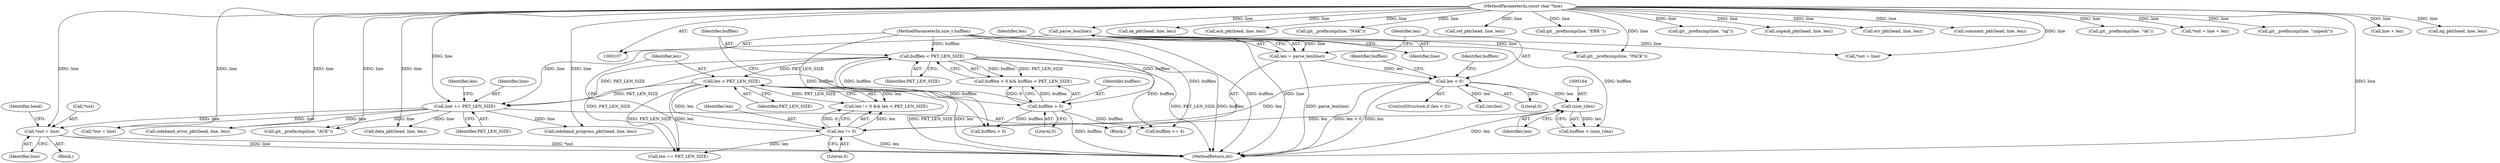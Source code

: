 digraph "0_libgit2_66e3774d279672ee51c3b54545a79d20d1ada834@pointer" {
"1000201" [label="(Call,*out = line)"];
"1000178" [label="(Call,line += PKT_LEN_SIZE)"];
"1000120" [label="(Call,bufflen < PKT_LEN_SIZE)"];
"1000117" [label="(Call,bufflen > 0)"];
"1000111" [label="(MethodParameterIn,size_t bufflen)"];
"1000173" [label="(Call,len < PKT_LEN_SIZE)"];
"1000170" [label="(Call,len != 0)"];
"1000130" [label="(Call,len < 0)"];
"1000125" [label="(Call,len = parse_len(line))"];
"1000127" [label="(Call,parse_len(line))"];
"1000109" [label="(MethodParameterIn,const char *line)"];
"1000163" [label="(Call,(size_t)len)"];
"1000128" [label="(Identifier,line)"];
"1000201" [label="(Call,*out = line)"];
"1000300" [label="(Call,ok_pkt(head, line, len))"];
"1000190" [label="(Call,*out = line)"];
"1000254" [label="(Call,ack_pkt(head, line, len))"];
"1000261" [label="(Call,git__prefixcmp(line, \"NAK\"))"];
"1000112" [label="(Block,)"];
"1000175" [label="(Identifier,PKT_LEN_SIZE)"];
"1000182" [label="(Call,len == PKT_LEN_SIZE)"];
"1000117" [label="(Call,bufflen > 0)"];
"1000119" [label="(Literal,0)"];
"1000249" [label="(Call,git__prefixcmp(line, \"ACK\"))"];
"1000109" [label="(MethodParameterIn,const char *line)"];
"1000163" [label="(Call,(size_t)len)"];
"1000331" [label="(Call,ref_pkt(head, line, len))"];
"1000122" [label="(Identifier,PKT_LEN_SIZE)"];
"1000169" [label="(Call,len != 0 && len < PKT_LEN_SIZE)"];
"1000179" [label="(Identifier,line)"];
"1000271" [label="(Call,git__prefixcmp(line, \"ERR \"))"];
"1000120" [label="(Call,bufflen < PKT_LEN_SIZE)"];
"1000218" [label="(Call,data_pkt(head, line, len))"];
"1000174" [label="(Identifier,len)"];
"1000307" [label="(Call,git__prefixcmp(line, \"ng\"))"];
"1000170" [label="(Call,len != 0)"];
"1000171" [label="(Identifier,len)"];
"1000159" [label="(Identifier,bufflen)"];
"1000140" [label="(Call,git__prefixcmp(line, \"PACK\"))"];
"1000202" [label="(Call,*out)"];
"1000145" [label="(Call,*out = line)"];
"1000200" [label="(Block,)"];
"1000178" [label="(Call,line += PKT_LEN_SIZE)"];
"1000180" [label="(Identifier,PKT_LEN_SIZE)"];
"1000161" [label="(Call,bufflen < (size_t)len)"];
"1000324" [label="(Call,unpack_pkt(head, line, len))"];
"1000125" [label="(Call,len = parse_len(line))"];
"1000131" [label="(Identifier,len)"];
"1000276" [label="(Call,err_pkt(head, line, len))"];
"1000288" [label="(Call,comment_pkt(head, line, len))"];
"1000204" [label="(Identifier,line)"];
"1000242" [label="(Call,sideband_error_pkt(head, line, len))"];
"1000153" [label="(Call,(int)len)"];
"1000116" [label="(Call,bufflen > 0 && bufflen < PKT_LEN_SIZE)"];
"1000295" [label="(Call,git__prefixcmp(line, \"ok\"))"];
"1000335" [label="(Call,*out = line + len)"];
"1000137" [label="(Identifier,bufflen)"];
"1000173" [label="(Call,len < PKT_LEN_SIZE)"];
"1000127" [label="(Call,parse_len(line))"];
"1000118" [label="(Identifier,bufflen)"];
"1000207" [label="(Identifier,head)"];
"1000132" [label="(Literal,0)"];
"1000165" [label="(Identifier,len)"];
"1000319" [label="(Call,git__prefixcmp(line, \"unpack\"))"];
"1000121" [label="(Identifier,bufflen)"];
"1000343" [label="(MethodReturn,int)"];
"1000230" [label="(Call,sideband_progress_pkt(head, line, len))"];
"1000338" [label="(Call,line + len)"];
"1000158" [label="(Call,bufflen > 0)"];
"1000136" [label="(Call,bufflen >= 4)"];
"1000130" [label="(Call,len < 0)"];
"1000129" [label="(ControlStructure,if (len < 0))"];
"1000183" [label="(Identifier,len)"];
"1000126" [label="(Identifier,len)"];
"1000111" [label="(MethodParameterIn,size_t bufflen)"];
"1000312" [label="(Call,ng_pkt(head, line, len))"];
"1000172" [label="(Literal,0)"];
"1000201" -> "1000200"  [label="AST: "];
"1000201" -> "1000204"  [label="CFG: "];
"1000202" -> "1000201"  [label="AST: "];
"1000204" -> "1000201"  [label="AST: "];
"1000207" -> "1000201"  [label="CFG: "];
"1000201" -> "1000343"  [label="DDG: line"];
"1000201" -> "1000343"  [label="DDG: *out"];
"1000178" -> "1000201"  [label="DDG: line"];
"1000109" -> "1000201"  [label="DDG: line"];
"1000178" -> "1000112"  [label="AST: "];
"1000178" -> "1000180"  [label="CFG: "];
"1000179" -> "1000178"  [label="AST: "];
"1000180" -> "1000178"  [label="AST: "];
"1000183" -> "1000178"  [label="CFG: "];
"1000120" -> "1000178"  [label="DDG: PKT_LEN_SIZE"];
"1000173" -> "1000178"  [label="DDG: PKT_LEN_SIZE"];
"1000127" -> "1000178"  [label="DDG: line"];
"1000109" -> "1000178"  [label="DDG: line"];
"1000178" -> "1000190"  [label="DDG: line"];
"1000178" -> "1000218"  [label="DDG: line"];
"1000178" -> "1000230"  [label="DDG: line"];
"1000178" -> "1000242"  [label="DDG: line"];
"1000178" -> "1000249"  [label="DDG: line"];
"1000120" -> "1000116"  [label="AST: "];
"1000120" -> "1000122"  [label="CFG: "];
"1000121" -> "1000120"  [label="AST: "];
"1000122" -> "1000120"  [label="AST: "];
"1000116" -> "1000120"  [label="CFG: "];
"1000120" -> "1000343"  [label="DDG: bufflen"];
"1000120" -> "1000343"  [label="DDG: PKT_LEN_SIZE"];
"1000120" -> "1000116"  [label="DDG: bufflen"];
"1000120" -> "1000116"  [label="DDG: PKT_LEN_SIZE"];
"1000117" -> "1000120"  [label="DDG: bufflen"];
"1000111" -> "1000120"  [label="DDG: bufflen"];
"1000120" -> "1000136"  [label="DDG: bufflen"];
"1000120" -> "1000158"  [label="DDG: bufflen"];
"1000120" -> "1000173"  [label="DDG: PKT_LEN_SIZE"];
"1000120" -> "1000182"  [label="DDG: PKT_LEN_SIZE"];
"1000117" -> "1000116"  [label="AST: "];
"1000117" -> "1000119"  [label="CFG: "];
"1000118" -> "1000117"  [label="AST: "];
"1000119" -> "1000117"  [label="AST: "];
"1000121" -> "1000117"  [label="CFG: "];
"1000116" -> "1000117"  [label="CFG: "];
"1000117" -> "1000343"  [label="DDG: bufflen"];
"1000117" -> "1000116"  [label="DDG: bufflen"];
"1000117" -> "1000116"  [label="DDG: 0"];
"1000111" -> "1000117"  [label="DDG: bufflen"];
"1000117" -> "1000136"  [label="DDG: bufflen"];
"1000117" -> "1000158"  [label="DDG: bufflen"];
"1000111" -> "1000107"  [label="AST: "];
"1000111" -> "1000343"  [label="DDG: bufflen"];
"1000111" -> "1000136"  [label="DDG: bufflen"];
"1000111" -> "1000158"  [label="DDG: bufflen"];
"1000111" -> "1000161"  [label="DDG: bufflen"];
"1000173" -> "1000169"  [label="AST: "];
"1000173" -> "1000175"  [label="CFG: "];
"1000174" -> "1000173"  [label="AST: "];
"1000175" -> "1000173"  [label="AST: "];
"1000169" -> "1000173"  [label="CFG: "];
"1000173" -> "1000343"  [label="DDG: len"];
"1000173" -> "1000343"  [label="DDG: PKT_LEN_SIZE"];
"1000173" -> "1000169"  [label="DDG: len"];
"1000173" -> "1000169"  [label="DDG: PKT_LEN_SIZE"];
"1000170" -> "1000173"  [label="DDG: len"];
"1000173" -> "1000182"  [label="DDG: len"];
"1000173" -> "1000182"  [label="DDG: PKT_LEN_SIZE"];
"1000170" -> "1000169"  [label="AST: "];
"1000170" -> "1000172"  [label="CFG: "];
"1000171" -> "1000170"  [label="AST: "];
"1000172" -> "1000170"  [label="AST: "];
"1000174" -> "1000170"  [label="CFG: "];
"1000169" -> "1000170"  [label="CFG: "];
"1000170" -> "1000343"  [label="DDG: len"];
"1000170" -> "1000169"  [label="DDG: len"];
"1000170" -> "1000169"  [label="DDG: 0"];
"1000130" -> "1000170"  [label="DDG: len"];
"1000163" -> "1000170"  [label="DDG: len"];
"1000170" -> "1000182"  [label="DDG: len"];
"1000130" -> "1000129"  [label="AST: "];
"1000130" -> "1000132"  [label="CFG: "];
"1000131" -> "1000130"  [label="AST: "];
"1000132" -> "1000130"  [label="AST: "];
"1000137" -> "1000130"  [label="CFG: "];
"1000159" -> "1000130"  [label="CFG: "];
"1000130" -> "1000343"  [label="DDG: len < 0"];
"1000130" -> "1000343"  [label="DDG: len"];
"1000125" -> "1000130"  [label="DDG: len"];
"1000130" -> "1000153"  [label="DDG: len"];
"1000130" -> "1000163"  [label="DDG: len"];
"1000125" -> "1000112"  [label="AST: "];
"1000125" -> "1000127"  [label="CFG: "];
"1000126" -> "1000125"  [label="AST: "];
"1000127" -> "1000125"  [label="AST: "];
"1000131" -> "1000125"  [label="CFG: "];
"1000125" -> "1000343"  [label="DDG: parse_len(line)"];
"1000127" -> "1000125"  [label="DDG: line"];
"1000127" -> "1000128"  [label="CFG: "];
"1000128" -> "1000127"  [label="AST: "];
"1000127" -> "1000343"  [label="DDG: line"];
"1000109" -> "1000127"  [label="DDG: line"];
"1000127" -> "1000140"  [label="DDG: line"];
"1000127" -> "1000145"  [label="DDG: line"];
"1000109" -> "1000107"  [label="AST: "];
"1000109" -> "1000343"  [label="DDG: line"];
"1000109" -> "1000140"  [label="DDG: line"];
"1000109" -> "1000145"  [label="DDG: line"];
"1000109" -> "1000190"  [label="DDG: line"];
"1000109" -> "1000218"  [label="DDG: line"];
"1000109" -> "1000230"  [label="DDG: line"];
"1000109" -> "1000242"  [label="DDG: line"];
"1000109" -> "1000249"  [label="DDG: line"];
"1000109" -> "1000254"  [label="DDG: line"];
"1000109" -> "1000261"  [label="DDG: line"];
"1000109" -> "1000271"  [label="DDG: line"];
"1000109" -> "1000276"  [label="DDG: line"];
"1000109" -> "1000288"  [label="DDG: line"];
"1000109" -> "1000295"  [label="DDG: line"];
"1000109" -> "1000300"  [label="DDG: line"];
"1000109" -> "1000307"  [label="DDG: line"];
"1000109" -> "1000312"  [label="DDG: line"];
"1000109" -> "1000319"  [label="DDG: line"];
"1000109" -> "1000324"  [label="DDG: line"];
"1000109" -> "1000331"  [label="DDG: line"];
"1000109" -> "1000335"  [label="DDG: line"];
"1000109" -> "1000338"  [label="DDG: line"];
"1000163" -> "1000161"  [label="AST: "];
"1000163" -> "1000165"  [label="CFG: "];
"1000164" -> "1000163"  [label="AST: "];
"1000165" -> "1000163"  [label="AST: "];
"1000161" -> "1000163"  [label="CFG: "];
"1000163" -> "1000343"  [label="DDG: len"];
"1000163" -> "1000161"  [label="DDG: len"];
}
